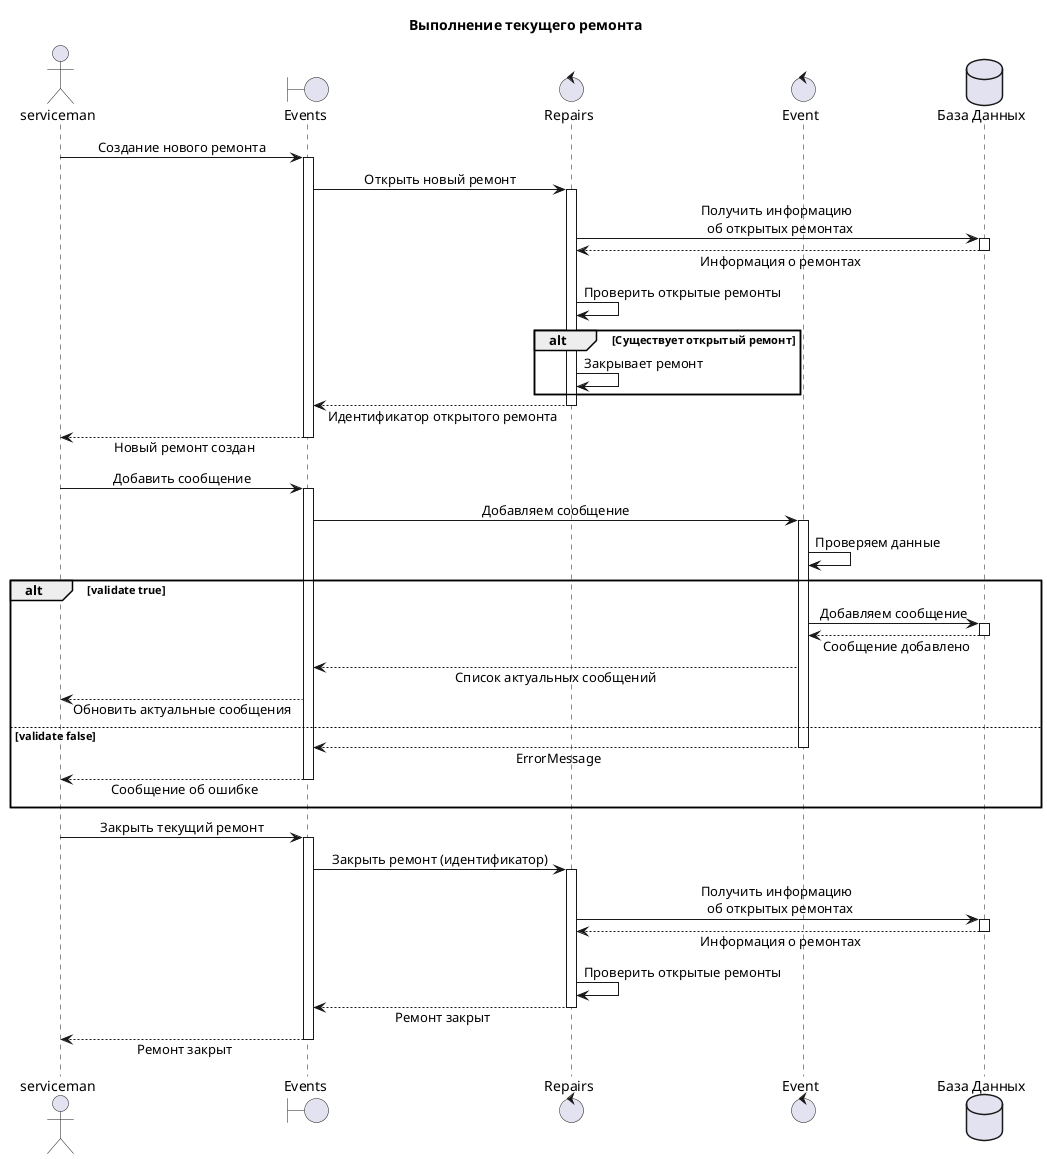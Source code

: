 @startuml
title "Выполнение текущего ремонта"

actor "serviceman" as User
boundary "Events" as Events

control "Repairs" as Repairs
control "Event" as Event
 
database "База Данных" as DB

' Настройки отображения
skinparam responseMessageBelowArrow true
skinparam sequenceMessageAlign center


User->Events ++ : Создание нового ремонта
Events -> Repairs ++ : Открыть новый ремонт
Repairs -> DB++ : Получить информацию \n об открытых ремонтах
Repairs <-- DB-- : Информация о ремонтах
Repairs -> Repairs : Проверить открытые ремонты
alt Существует открытый ремонт
    Repairs -> Repairs : Закрывает ремонт
end
Events <-- Repairs-- : Идентификатор открытого ремонта

User <-- Events-- : Новый ремонт создан


User -> Events++ : Добавить сообщение
Events -> Event++ : Добавляем сообщение
Event -> Event : Проверяем данные
alt validate true
    Event -> DB ++ : Добавляем сообщение
    Event <-- DB -- : Сообщение добавлено
    Events <-- Event : Список актуальных сообщений
    User <-- Events : Обновить актуальные сообщения
else validate false
    Events <-- Event-- : ErrorMessage
    User <-- Events-- : Сообщение об ошибке
end

User -> Events++ : Закрыть текущий ремонт
Events -> Repairs++ : Закрыть ремонт (идентификатор)

Repairs -> DB++ : Получить информацию \n об открытых ремонтах
Repairs <-- DB-- : Информация о ремонтах

Repairs -> Repairs : Проверить открытые ремонты

Events <-- Repairs-- : Ремонт закрыт
User <-- Events-- : Ремонт закрыт

@enduml